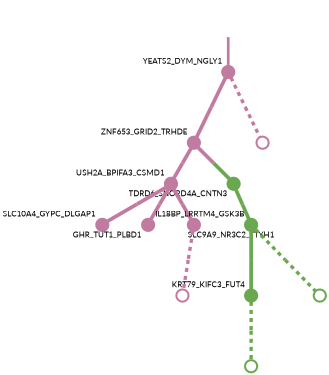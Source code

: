 strict digraph  {
graph[splines=false]; nodesep=0.7; rankdir=TB; ranksep=0.6; forcelabels=true; dpi=600; size=2.5;
0 [color="#c27ba0ff", fillcolor="#c27ba0ff", fixedsize=true, fontname=Lato, fontsize="12pt", height="0.25", label="", penwidth=3, shape=circle, style=filled, xlabel=YEATS2_DYM_NGLY1];
1 [color="#c27ba0ff", fillcolor="#c27ba0ff", fixedsize=true, fontname=Lato, fontsize="12pt", height="0.25", label="", penwidth=3, shape=circle, style=filled, xlabel=ZNF653_GRID2_TRHDE];
11 [color="#c27ba0ff", fillcolor="#c27ba0ff", fixedsize=true, fontname=Lato, fontsize="12pt", height="0.25", label="", penwidth=3, shape=circle, style=solid, xlabel=""];
5 [color="#c27ba0ff", fillcolor="#c27ba0ff", fixedsize=true, fontname=Lato, fontsize="12pt", height="0.25", label="", penwidth=3, shape=circle, style=filled, xlabel=USH2A_BPIFA3_CSMD1];
8 [color="#6aa84fff", fillcolor="#6aa84fff", fixedsize=true, fontname=Lato, fontsize="12pt", height="0.25", label="", penwidth=3, shape=circle, style=filled, xlabel=TDRD6_SNORD4A_CNTN3];
2 [color="#6aa84fff", fillcolor="#6aa84fff", fixedsize=true, fontname=Lato, fontsize="12pt", height="0.25", label="", penwidth=3, shape=circle, style=filled, xlabel=KRT79_KIFC3_FUT4];
9 [color="#6aa84fff", fillcolor="#6aa84fff", fixedsize=true, fontname=Lato, fontsize="12pt", height="0.25", label="", penwidth=3, shape=circle, style=solid, xlabel=""];
3 [color="#6aa84fff", fillcolor="#6aa84fff", fixedsize=true, fontname=Lato, fontsize="12pt", height="0.25", label="", penwidth=3, shape=circle, style=filled, xlabel=IL18BP_LRRTM4_GSK3B];
10 [color="#6aa84fff", fillcolor="#6aa84fff", fixedsize=true, fontname=Lato, fontsize="12pt", height="0.25", label="", penwidth=3, shape=circle, style=solid, xlabel=""];
4 [color="#c27ba0ff", fillcolor="#c27ba0ff", fixedsize=true, fontname=Lato, fontsize="12pt", height="0.25", label="", penwidth=3, shape=circle, style=filled, xlabel=SLC10A4_GYPC_DLGAP1];
6 [color="#c27ba0ff", fillcolor="#c27ba0ff", fixedsize=true, fontname=Lato, fontsize="12pt", height="0.25", label="", penwidth=3, shape=circle, style=filled, xlabel=GHR_TUT1_PLBD1];
7 [color="#c27ba0ff", fillcolor="#c27ba0ff", fixedsize=true, fontname=Lato, fontsize="12pt", height="0.25", label="", penwidth=3, shape=circle, style=filled, xlabel=SLC9A9_NR3C2_TTYH1];
12 [color="#c27ba0ff", fillcolor="#c27ba0ff", fixedsize=true, fontname=Lato, fontsize="12pt", height="0.25", label="", penwidth=3, shape=circle, style=solid, xlabel=""];
normal [label="", penwidth=3, style=invis, xlabel=YEATS2_DYM_NGLY1];
0 -> 1  [arrowsize=0, color="#c27ba0ff;0.5:#c27ba0ff", minlen="2.0", penwidth="5.5", style=solid];
0 -> 11  [arrowsize=0, color="#c27ba0ff;0.5:#c27ba0ff", minlen="2.0", penwidth=5, style=dashed];
1 -> 5  [arrowsize=0, color="#c27ba0ff;0.5:#c27ba0ff", minlen="1.399999976158142", penwidth="5.5", style=solid];
1 -> 8  [arrowsize=0, color="#c27ba0ff;0.5:#6aa84fff", minlen="1.0", penwidth="5.5", style=solid];
5 -> 4  [arrowsize=0, color="#c27ba0ff;0.5:#c27ba0ff", minlen="1.399999976158142", penwidth="5.5", style=solid];
5 -> 6  [arrowsize=0, color="#c27ba0ff;0.5:#c27ba0ff", minlen="1.0", penwidth="5.5", style=solid];
5 -> 7  [arrowsize=0, color="#c27ba0ff;0.5:#c27ba0ff", minlen="1.0", penwidth="5.5", style=solid];
8 -> 3  [arrowsize=0, color="#6aa84fff;0.5:#6aa84fff", minlen="1.399999976158142", penwidth="5.5", style=solid];
2 -> 9  [arrowsize=0, color="#6aa84fff;0.5:#6aa84fff", minlen="2.0", penwidth=5, style=dashed];
3 -> 2  [arrowsize=0, color="#6aa84fff;0.5:#6aa84fff", minlen="2.0", penwidth="5.5", style=solid];
3 -> 10  [arrowsize=0, color="#6aa84fff;0.5:#6aa84fff", minlen="2.0", penwidth=5, style=dashed];
7 -> 12  [arrowsize=0, color="#c27ba0ff;0.5:#c27ba0ff", minlen="2.0", penwidth=5, style=dashed];
normal -> 0  [arrowsize=0, color="#c27ba0ff", label="", penwidth=4, style=solid];
}
